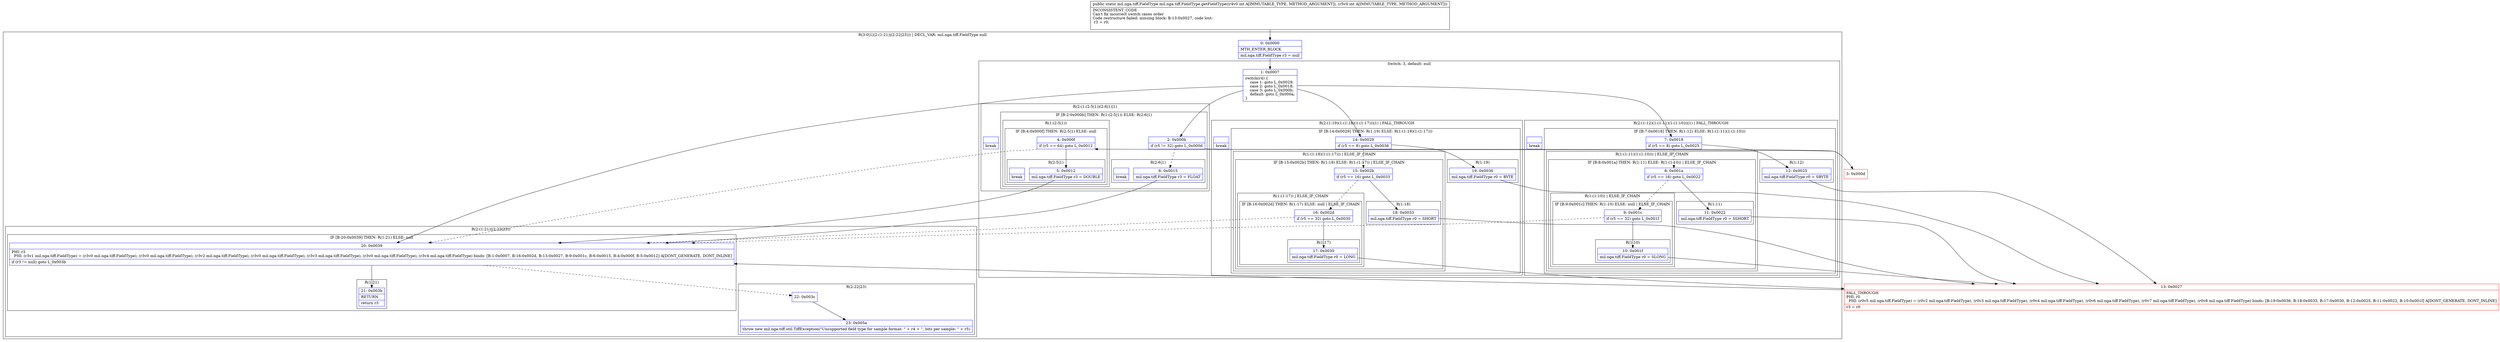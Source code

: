 digraph "CFG formil.nga.tiff.FieldType.getFieldType(II)Lmil\/nga\/tiff\/FieldType;" {
subgraph cluster_Region_710063299 {
label = "R(3:0|1|(2:(1:21)|(2:22|23))) | DECL_VAR: mil.nga.tiff.FieldType null\l";
node [shape=record,color=blue];
Node_0 [shape=record,label="{0\:\ 0x0000|MTH_ENTER_BLOCK\l|mil.nga.tiff.FieldType r3 = null\l}"];
subgraph cluster_SwitchRegion_1959388171 {
label = "Switch: 3, default: null";
node [shape=record,color=blue];
Node_1 [shape=record,label="{1\:\ 0x0007|switch(r4) \{\l    case 1: goto L_0x0029;\l    case 2: goto L_0x0018;\l    case 3: goto L_0x000b;\l    default: goto L_0x000a;\l\}\l}"];
subgraph cluster_Region_687195628 {
label = "R(2:(1:19)(1:(1:18)(1:(1:17)))|1) | FALL_THROUGH\l";
node [shape=record,color=blue];
subgraph cluster_IfRegion_66445675 {
label = "IF [B:14:0x0029] THEN: R(1:19) ELSE: R(1:(1:18)(1:(1:17)))";
node [shape=record,color=blue];
Node_14 [shape=record,label="{14\:\ 0x0029|if (r5 == 8) goto L_0x0036\l}"];
subgraph cluster_Region_1355865329 {
label = "R(1:19)";
node [shape=record,color=blue];
Node_19 [shape=record,label="{19\:\ 0x0036|mil.nga.tiff.FieldType r0 = BYTE\l}"];
}
subgraph cluster_Region_347698814 {
label = "R(1:(1:18)(1:(1:17))) | ELSE_IF_CHAIN\l";
node [shape=record,color=blue];
subgraph cluster_IfRegion_803942750 {
label = "IF [B:15:0x002b] THEN: R(1:18) ELSE: R(1:(1:17)) | ELSE_IF_CHAIN\l";
node [shape=record,color=blue];
Node_15 [shape=record,label="{15\:\ 0x002b|if (r5 == 16) goto L_0x0033\l}"];
subgraph cluster_Region_380147897 {
label = "R(1:18)";
node [shape=record,color=blue];
Node_18 [shape=record,label="{18\:\ 0x0033|mil.nga.tiff.FieldType r0 = SHORT\l}"];
}
subgraph cluster_Region_691489770 {
label = "R(1:(1:17)) | ELSE_IF_CHAIN\l";
node [shape=record,color=blue];
subgraph cluster_IfRegion_90507550 {
label = "IF [B:16:0x002d] THEN: R(1:17) ELSE: null | ELSE_IF_CHAIN\l";
node [shape=record,color=blue];
Node_16 [shape=record,label="{16\:\ 0x002d|if (r5 == 32) goto L_0x0030\l}"];
subgraph cluster_Region_281703029 {
label = "R(1:17)";
node [shape=record,color=blue];
Node_17 [shape=record,label="{17\:\ 0x0030|mil.nga.tiff.FieldType r0 = LONG\l}"];
}
}
}
}
}
}
Node_InsnContainer_1513133386 [shape=record,label="{|break\l}"];
}
subgraph cluster_Region_740765331 {
label = "R(2:(1:12)(1:(1:11)(1:(1:10)))|1) | FALL_THROUGH\l";
node [shape=record,color=blue];
subgraph cluster_IfRegion_1071401190 {
label = "IF [B:7:0x0018] THEN: R(1:12) ELSE: R(1:(1:11)(1:(1:10)))";
node [shape=record,color=blue];
Node_7 [shape=record,label="{7\:\ 0x0018|if (r5 == 8) goto L_0x0025\l}"];
subgraph cluster_Region_1935856518 {
label = "R(1:12)";
node [shape=record,color=blue];
Node_12 [shape=record,label="{12\:\ 0x0025|mil.nga.tiff.FieldType r0 = SBYTE\l}"];
}
subgraph cluster_Region_308059130 {
label = "R(1:(1:11)(1:(1:10))) | ELSE_IF_CHAIN\l";
node [shape=record,color=blue];
subgraph cluster_IfRegion_1285084734 {
label = "IF [B:8:0x001a] THEN: R(1:11) ELSE: R(1:(1:10)) | ELSE_IF_CHAIN\l";
node [shape=record,color=blue];
Node_8 [shape=record,label="{8\:\ 0x001a|if (r5 == 16) goto L_0x0022\l}"];
subgraph cluster_Region_621002319 {
label = "R(1:11)";
node [shape=record,color=blue];
Node_11 [shape=record,label="{11\:\ 0x0022|mil.nga.tiff.FieldType r0 = SSHORT\l}"];
}
subgraph cluster_Region_1499343496 {
label = "R(1:(1:10)) | ELSE_IF_CHAIN\l";
node [shape=record,color=blue];
subgraph cluster_IfRegion_68731453 {
label = "IF [B:9:0x001c] THEN: R(1:10) ELSE: null | ELSE_IF_CHAIN\l";
node [shape=record,color=blue];
Node_9 [shape=record,label="{9\:\ 0x001c|if (r5 == 32) goto L_0x001f\l}"];
subgraph cluster_Region_2008844038 {
label = "R(1:10)";
node [shape=record,color=blue];
Node_10 [shape=record,label="{10\:\ 0x001f|mil.nga.tiff.FieldType r0 = SLONG\l}"];
}
}
}
}
}
}
Node_InsnContainer_1928141327 [shape=record,label="{|break\l}"];
}
subgraph cluster_Region_2026769226 {
label = "R(2:(1:(2:5|1))(2:6|1)|1)";
node [shape=record,color=blue];
subgraph cluster_IfRegion_1349285041 {
label = "IF [B:2:0x000b] THEN: R(1:(2:5|1)) ELSE: R(2:6|1)";
node [shape=record,color=blue];
Node_2 [shape=record,label="{2\:\ 0x000b|if (r5 != 32) goto L_0x000d\l}"];
subgraph cluster_Region_304569771 {
label = "R(1:(2:5|1))";
node [shape=record,color=blue];
subgraph cluster_IfRegion_142606466 {
label = "IF [B:4:0x000f] THEN: R(2:5|1) ELSE: null";
node [shape=record,color=blue];
Node_4 [shape=record,label="{4\:\ 0x000f|if (r5 == 64) goto L_0x0012\l}"];
subgraph cluster_Region_968880178 {
label = "R(2:5|1)";
node [shape=record,color=blue];
Node_5 [shape=record,label="{5\:\ 0x0012|mil.nga.tiff.FieldType r3 = DOUBLE\l}"];
Node_InsnContainer_10280579 [shape=record,label="{|break\l}"];
}
}
}
subgraph cluster_Region_1158783170 {
label = "R(2:6|1)";
node [shape=record,color=blue];
Node_6 [shape=record,label="{6\:\ 0x0015|mil.nga.tiff.FieldType r3 = FLOAT\l}"];
Node_InsnContainer_862383069 [shape=record,label="{|break\l}"];
}
}
Node_InsnContainer_461644319 [shape=record,label="{|break\l}"];
}
}
subgraph cluster_Region_327726589 {
label = "R(2:(1:21)|(2:22|23))";
node [shape=record,color=blue];
subgraph cluster_IfRegion_658781189 {
label = "IF [B:20:0x0039] THEN: R(1:21) ELSE: null";
node [shape=record,color=blue];
Node_20 [shape=record,label="{20\:\ 0x0039|PHI: r3 \l  PHI: (r3v1 mil.nga.tiff.FieldType) = (r3v0 mil.nga.tiff.FieldType), (r3v0 mil.nga.tiff.FieldType), (r3v2 mil.nga.tiff.FieldType), (r3v0 mil.nga.tiff.FieldType), (r3v3 mil.nga.tiff.FieldType), (r3v0 mil.nga.tiff.FieldType), (r3v4 mil.nga.tiff.FieldType) binds: [B:1:0x0007, B:16:0x002d, B:13:0x0027, B:9:0x001c, B:6:0x0015, B:4:0x000f, B:5:0x0012] A[DONT_GENERATE, DONT_INLINE]\l|if (r3 != null) goto L_0x003b\l}"];
subgraph cluster_Region_403667074 {
label = "R(1:21)";
node [shape=record,color=blue];
Node_21 [shape=record,label="{21\:\ 0x003b|RETURN\l|return r3\l}"];
}
}
subgraph cluster_Region_1963329993 {
label = "R(2:22|23)";
node [shape=record,color=blue];
Node_22 [shape=record,label="{22\:\ 0x003c}"];
Node_23 [shape=record,label="{23\:\ 0x005a|throw new mil.nga.tiff.util.TiffException(\"Unsupported field type for sample format: \" + r4 + \", bits per sample: \" + r5)\l}"];
}
}
}
Node_3 [shape=record,color=red,label="{3\:\ 0x000d}"];
Node_13 [shape=record,color=red,label="{13\:\ 0x0027|FALL_THROUGH\lPHI: r0 \l  PHI: (r0v5 mil.nga.tiff.FieldType) = (r0v2 mil.nga.tiff.FieldType), (r0v3 mil.nga.tiff.FieldType), (r0v4 mil.nga.tiff.FieldType), (r0v6 mil.nga.tiff.FieldType), (r0v7 mil.nga.tiff.FieldType), (r0v8 mil.nga.tiff.FieldType) binds: [B:19:0x0036, B:18:0x0033, B:17:0x0030, B:12:0x0025, B:11:0x0022, B:10:0x001f] A[DONT_GENERATE, DONT_INLINE]\l|r3 = r0\l}"];
MethodNode[shape=record,label="{public static mil.nga.tiff.FieldType mil.nga.tiff.FieldType.getFieldType((r4v0 int A[IMMUTABLE_TYPE, METHOD_ARGUMENT]), (r5v0 int A[IMMUTABLE_TYPE, METHOD_ARGUMENT]))  | INCONSISTENT_CODE\lCan't fix incorrect switch cases order\lCode restructure failed: missing block: B:13:0x0027, code lost:\l    r3 = r0;\l\l}"];
MethodNode -> Node_0;
Node_0 -> Node_1;
Node_1 -> Node_2;
Node_1 -> Node_7;
Node_1 -> Node_14;
Node_1 -> Node_20;
Node_14 -> Node_15[style=dashed];
Node_14 -> Node_19;
Node_19 -> Node_13;
Node_15 -> Node_16[style=dashed];
Node_15 -> Node_18;
Node_18 -> Node_13;
Node_16 -> Node_17;
Node_16 -> Node_20[style=dashed];
Node_17 -> Node_13;
Node_7 -> Node_8[style=dashed];
Node_7 -> Node_12;
Node_12 -> Node_13;
Node_8 -> Node_9[style=dashed];
Node_8 -> Node_11;
Node_11 -> Node_13;
Node_9 -> Node_10;
Node_9 -> Node_20[style=dashed];
Node_10 -> Node_13;
Node_2 -> Node_3;
Node_2 -> Node_6[style=dashed];
Node_4 -> Node_5;
Node_4 -> Node_20[style=dashed];
Node_5 -> Node_20;
Node_6 -> Node_20;
Node_20 -> Node_21;
Node_20 -> Node_22[style=dashed];
Node_22 -> Node_23;
Node_3 -> Node_4;
Node_13 -> Node_20;
}

